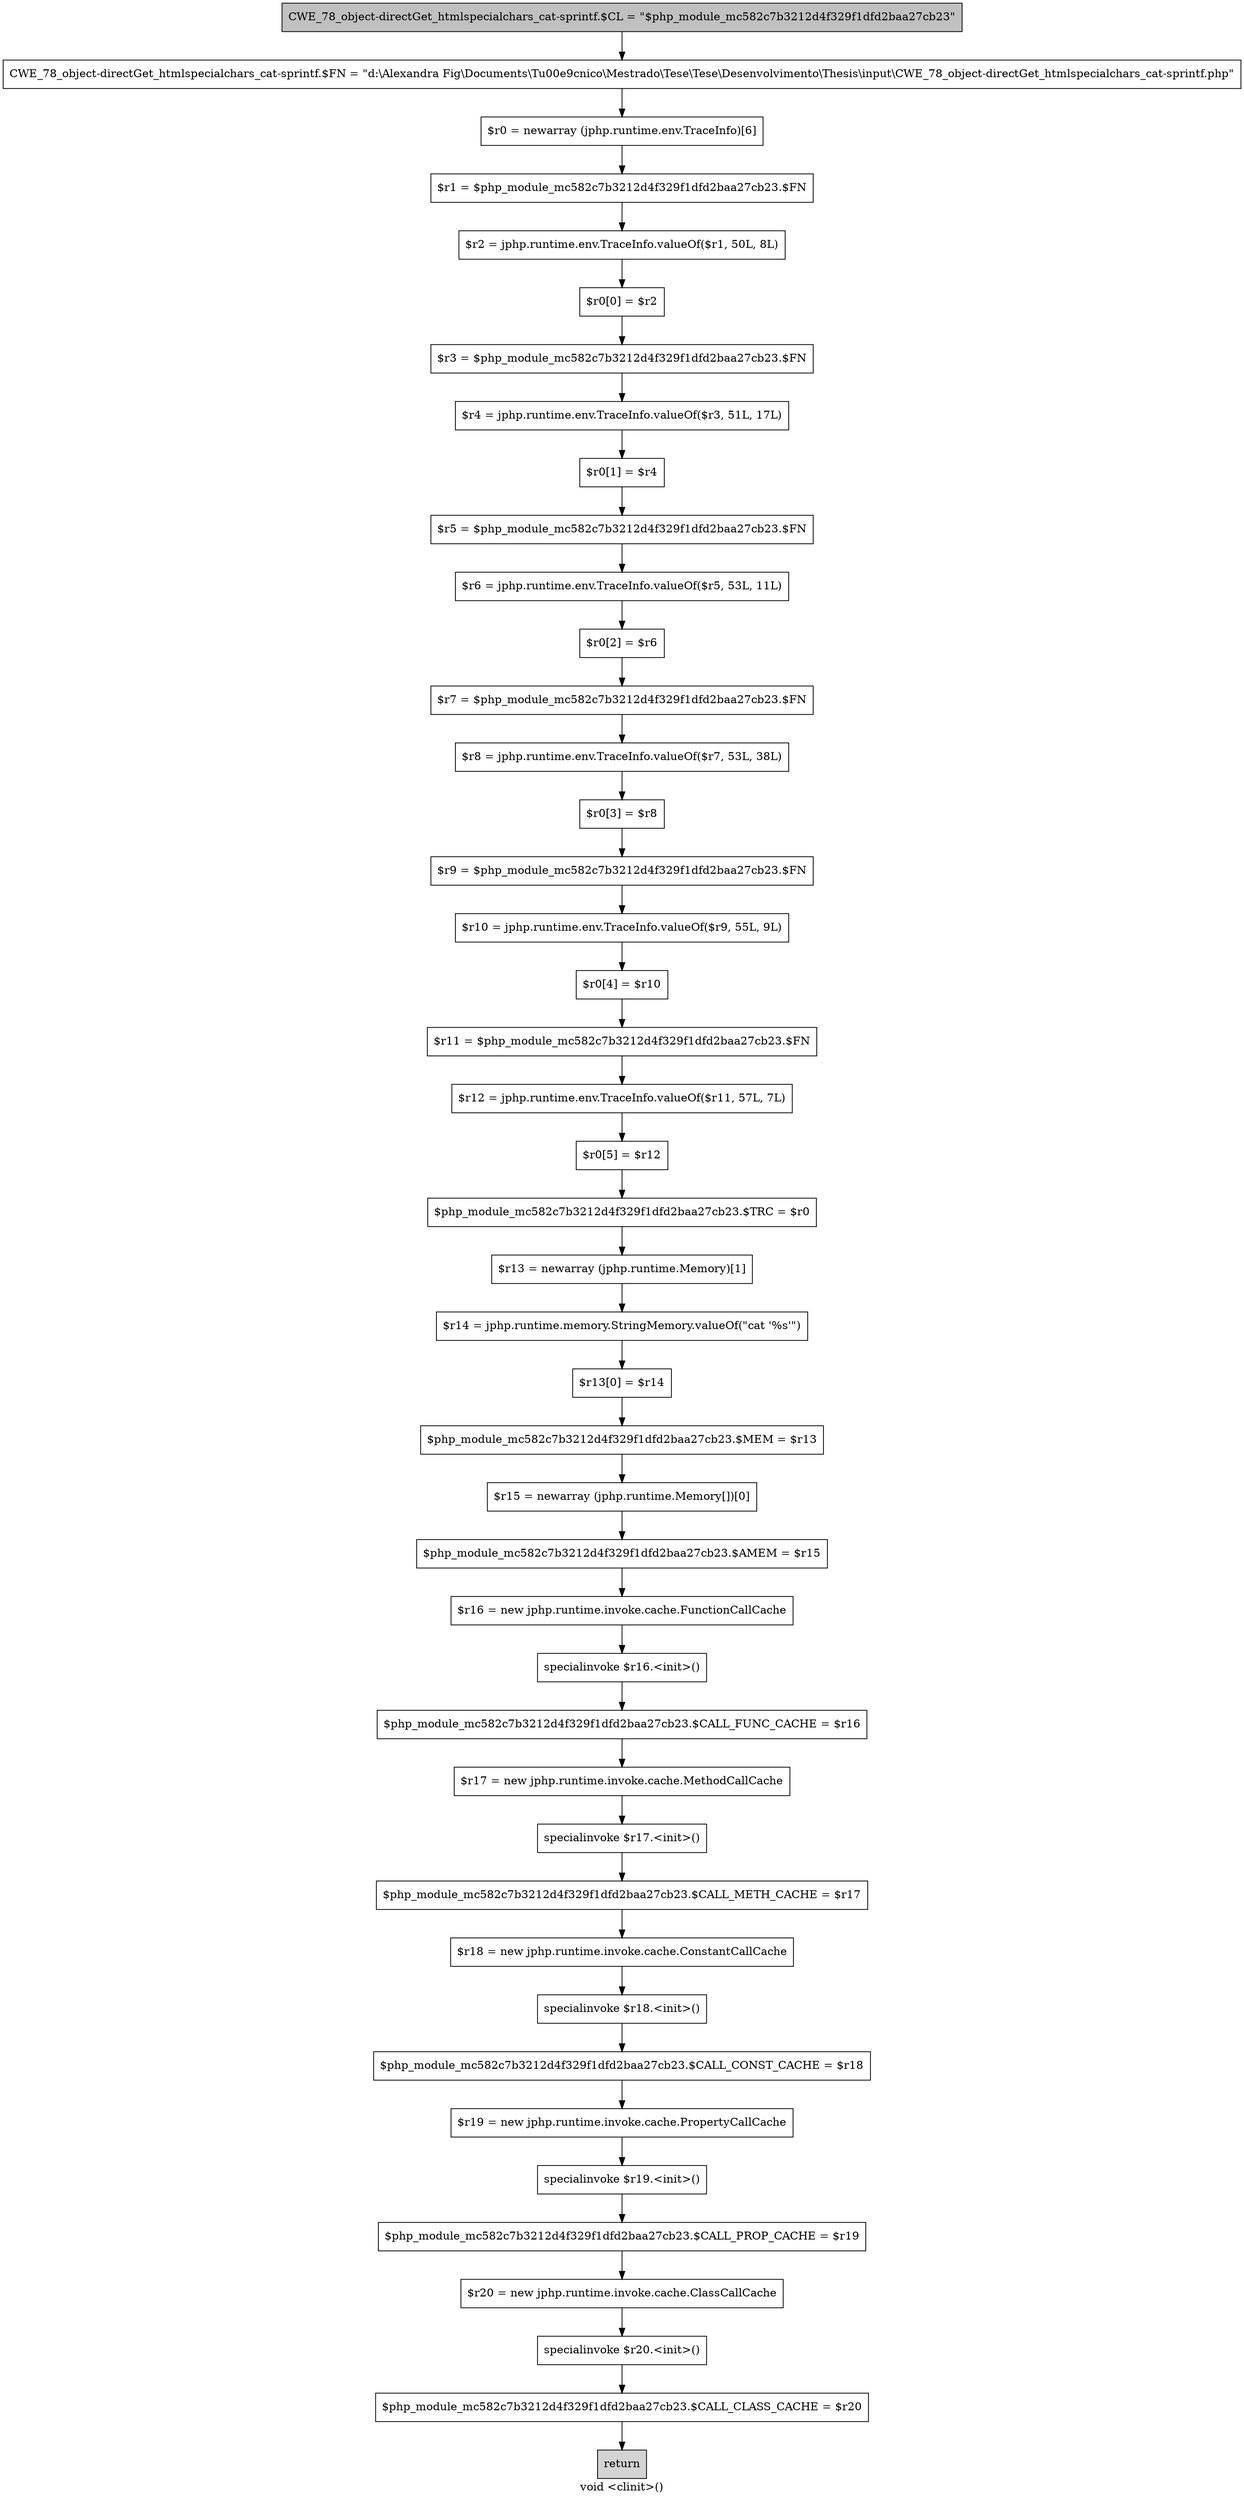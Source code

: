 digraph "void <clinit>()" {
    label="void <clinit>()";
    node [shape=box];
    "0" [style=filled,fillcolor=gray,label="CWE_78_object-directGet_htmlspecialchars_cat-sprintf.$CL = \"$php_module_mc582c7b3212d4f329f1dfd2baa27cb23\"",];
    "1" [label="CWE_78_object-directGet_htmlspecialchars_cat-sprintf.$FN = \"d:\\Alexandra Fig\\Documents\\T\u00e9cnico\\Mestrado\\Tese\\Tese\\Desenvolvimento\\Thesis\\input\\CWE_78_object-directGet_htmlspecialchars_cat-sprintf.php\"",];
    "0"->"1";
    "2" [label="$r0 = newarray (jphp.runtime.env.TraceInfo)[6]",];
    "1"->"2";
    "3" [label="$r1 = $php_module_mc582c7b3212d4f329f1dfd2baa27cb23.$FN",];
    "2"->"3";
    "4" [label="$r2 = jphp.runtime.env.TraceInfo.valueOf($r1, 50L, 8L)",];
    "3"->"4";
    "5" [label="$r0[0] = $r2",];
    "4"->"5";
    "6" [label="$r3 = $php_module_mc582c7b3212d4f329f1dfd2baa27cb23.$FN",];
    "5"->"6";
    "7" [label="$r4 = jphp.runtime.env.TraceInfo.valueOf($r3, 51L, 17L)",];
    "6"->"7";
    "8" [label="$r0[1] = $r4",];
    "7"->"8";
    "9" [label="$r5 = $php_module_mc582c7b3212d4f329f1dfd2baa27cb23.$FN",];
    "8"->"9";
    "10" [label="$r6 = jphp.runtime.env.TraceInfo.valueOf($r5, 53L, 11L)",];
    "9"->"10";
    "11" [label="$r0[2] = $r6",];
    "10"->"11";
    "12" [label="$r7 = $php_module_mc582c7b3212d4f329f1dfd2baa27cb23.$FN",];
    "11"->"12";
    "13" [label="$r8 = jphp.runtime.env.TraceInfo.valueOf($r7, 53L, 38L)",];
    "12"->"13";
    "14" [label="$r0[3] = $r8",];
    "13"->"14";
    "15" [label="$r9 = $php_module_mc582c7b3212d4f329f1dfd2baa27cb23.$FN",];
    "14"->"15";
    "16" [label="$r10 = jphp.runtime.env.TraceInfo.valueOf($r9, 55L, 9L)",];
    "15"->"16";
    "17" [label="$r0[4] = $r10",];
    "16"->"17";
    "18" [label="$r11 = $php_module_mc582c7b3212d4f329f1dfd2baa27cb23.$FN",];
    "17"->"18";
    "19" [label="$r12 = jphp.runtime.env.TraceInfo.valueOf($r11, 57L, 7L)",];
    "18"->"19";
    "20" [label="$r0[5] = $r12",];
    "19"->"20";
    "21" [label="$php_module_mc582c7b3212d4f329f1dfd2baa27cb23.$TRC = $r0",];
    "20"->"21";
    "22" [label="$r13 = newarray (jphp.runtime.Memory)[1]",];
    "21"->"22";
    "23" [label="$r14 = jphp.runtime.memory.StringMemory.valueOf(\"cat \'%s\'\")",];
    "22"->"23";
    "24" [label="$r13[0] = $r14",];
    "23"->"24";
    "25" [label="$php_module_mc582c7b3212d4f329f1dfd2baa27cb23.$MEM = $r13",];
    "24"->"25";
    "26" [label="$r15 = newarray (jphp.runtime.Memory[])[0]",];
    "25"->"26";
    "27" [label="$php_module_mc582c7b3212d4f329f1dfd2baa27cb23.$AMEM = $r15",];
    "26"->"27";
    "28" [label="$r16 = new jphp.runtime.invoke.cache.FunctionCallCache",];
    "27"->"28";
    "29" [label="specialinvoke $r16.<init>()",];
    "28"->"29";
    "30" [label="$php_module_mc582c7b3212d4f329f1dfd2baa27cb23.$CALL_FUNC_CACHE = $r16",];
    "29"->"30";
    "31" [label="$r17 = new jphp.runtime.invoke.cache.MethodCallCache",];
    "30"->"31";
    "32" [label="specialinvoke $r17.<init>()",];
    "31"->"32";
    "33" [label="$php_module_mc582c7b3212d4f329f1dfd2baa27cb23.$CALL_METH_CACHE = $r17",];
    "32"->"33";
    "34" [label="$r18 = new jphp.runtime.invoke.cache.ConstantCallCache",];
    "33"->"34";
    "35" [label="specialinvoke $r18.<init>()",];
    "34"->"35";
    "36" [label="$php_module_mc582c7b3212d4f329f1dfd2baa27cb23.$CALL_CONST_CACHE = $r18",];
    "35"->"36";
    "37" [label="$r19 = new jphp.runtime.invoke.cache.PropertyCallCache",];
    "36"->"37";
    "38" [label="specialinvoke $r19.<init>()",];
    "37"->"38";
    "39" [label="$php_module_mc582c7b3212d4f329f1dfd2baa27cb23.$CALL_PROP_CACHE = $r19",];
    "38"->"39";
    "40" [label="$r20 = new jphp.runtime.invoke.cache.ClassCallCache",];
    "39"->"40";
    "41" [label="specialinvoke $r20.<init>()",];
    "40"->"41";
    "42" [label="$php_module_mc582c7b3212d4f329f1dfd2baa27cb23.$CALL_CLASS_CACHE = $r20",];
    "41"->"42";
    "43" [style=filled,fillcolor=lightgray,label="return",];
    "42"->"43";
}
